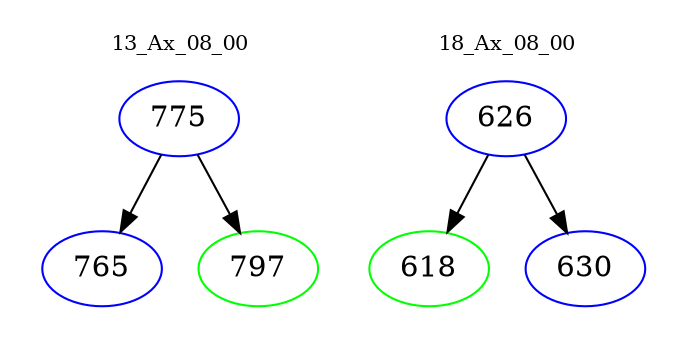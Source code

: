 digraph{
subgraph cluster_0 {
color = white
label = "13_Ax_08_00";
fontsize=10;
T0_775 [label="775", color="blue"]
T0_775 -> T0_765 [color="black"]
T0_765 [label="765", color="blue"]
T0_775 -> T0_797 [color="black"]
T0_797 [label="797", color="green"]
}
subgraph cluster_1 {
color = white
label = "18_Ax_08_00";
fontsize=10;
T1_626 [label="626", color="blue"]
T1_626 -> T1_618 [color="black"]
T1_618 [label="618", color="green"]
T1_626 -> T1_630 [color="black"]
T1_630 [label="630", color="blue"]
}
}
